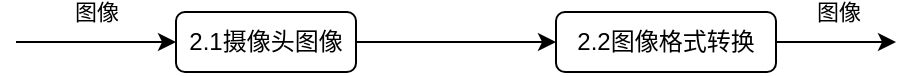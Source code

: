 <mxfile version="24.1.0" type="device">
  <diagram name="第 1 页" id="goDqV-48EJWbhHV0XhgU">
    <mxGraphModel dx="1278" dy="606" grid="1" gridSize="10" guides="1" tooltips="1" connect="1" arrows="1" fold="1" page="1" pageScale="1" pageWidth="827" pageHeight="1169" math="0" shadow="0">
      <root>
        <mxCell id="0" />
        <mxCell id="1" parent="0" />
        <mxCell id="6tewU8QfCfnWGDu3ESqo-10" style="edgeStyle=orthogonalEdgeStyle;rounded=0;orthogonalLoop=1;jettySize=auto;html=1;exitX=1;exitY=0.5;exitDx=0;exitDy=0;" edge="1" parent="1" source="6tewU8QfCfnWGDu3ESqo-1" target="6tewU8QfCfnWGDu3ESqo-6">
          <mxGeometry relative="1" as="geometry" />
        </mxCell>
        <mxCell id="6tewU8QfCfnWGDu3ESqo-1" value="2.1摄像头图像" style="rounded=1;whiteSpace=wrap;html=1;" vertex="1" parent="1">
          <mxGeometry x="380" y="240" width="90" height="30" as="geometry" />
        </mxCell>
        <mxCell id="6tewU8QfCfnWGDu3ESqo-4" value="" style="endArrow=classic;html=1;rounded=0;entryX=0;entryY=0.5;entryDx=0;entryDy=0;" edge="1" parent="1" target="6tewU8QfCfnWGDu3ESqo-1">
          <mxGeometry width="50" height="50" relative="1" as="geometry">
            <mxPoint x="300" y="255" as="sourcePoint" />
            <mxPoint x="250" y="260" as="targetPoint" />
          </mxGeometry>
        </mxCell>
        <mxCell id="6tewU8QfCfnWGDu3ESqo-5" value="图像" style="edgeLabel;html=1;align=center;verticalAlign=middle;resizable=0;points=[];" vertex="1" connectable="0" parent="6tewU8QfCfnWGDu3ESqo-4">
          <mxGeometry x="-0.29" y="2" relative="1" as="geometry">
            <mxPoint x="11" y="-13" as="offset" />
          </mxGeometry>
        </mxCell>
        <mxCell id="6tewU8QfCfnWGDu3ESqo-13" value="图像" style="edgeLabel;html=1;align=center;verticalAlign=middle;resizable=0;points=[];" vertex="1" connectable="0" parent="6tewU8QfCfnWGDu3ESqo-4">
          <mxGeometry x="-0.29" y="2" relative="1" as="geometry">
            <mxPoint x="382" y="-13" as="offset" />
          </mxGeometry>
        </mxCell>
        <mxCell id="6tewU8QfCfnWGDu3ESqo-11" style="edgeStyle=orthogonalEdgeStyle;rounded=0;orthogonalLoop=1;jettySize=auto;html=1;exitX=1;exitY=0.5;exitDx=0;exitDy=0;" edge="1" parent="1" source="6tewU8QfCfnWGDu3ESqo-6">
          <mxGeometry relative="1" as="geometry">
            <mxPoint x="740" y="255" as="targetPoint" />
          </mxGeometry>
        </mxCell>
        <mxCell id="6tewU8QfCfnWGDu3ESqo-6" value="2.2图像格式转换" style="rounded=1;whiteSpace=wrap;html=1;" vertex="1" parent="1">
          <mxGeometry x="570" y="240" width="110" height="30" as="geometry" />
        </mxCell>
      </root>
    </mxGraphModel>
  </diagram>
</mxfile>
